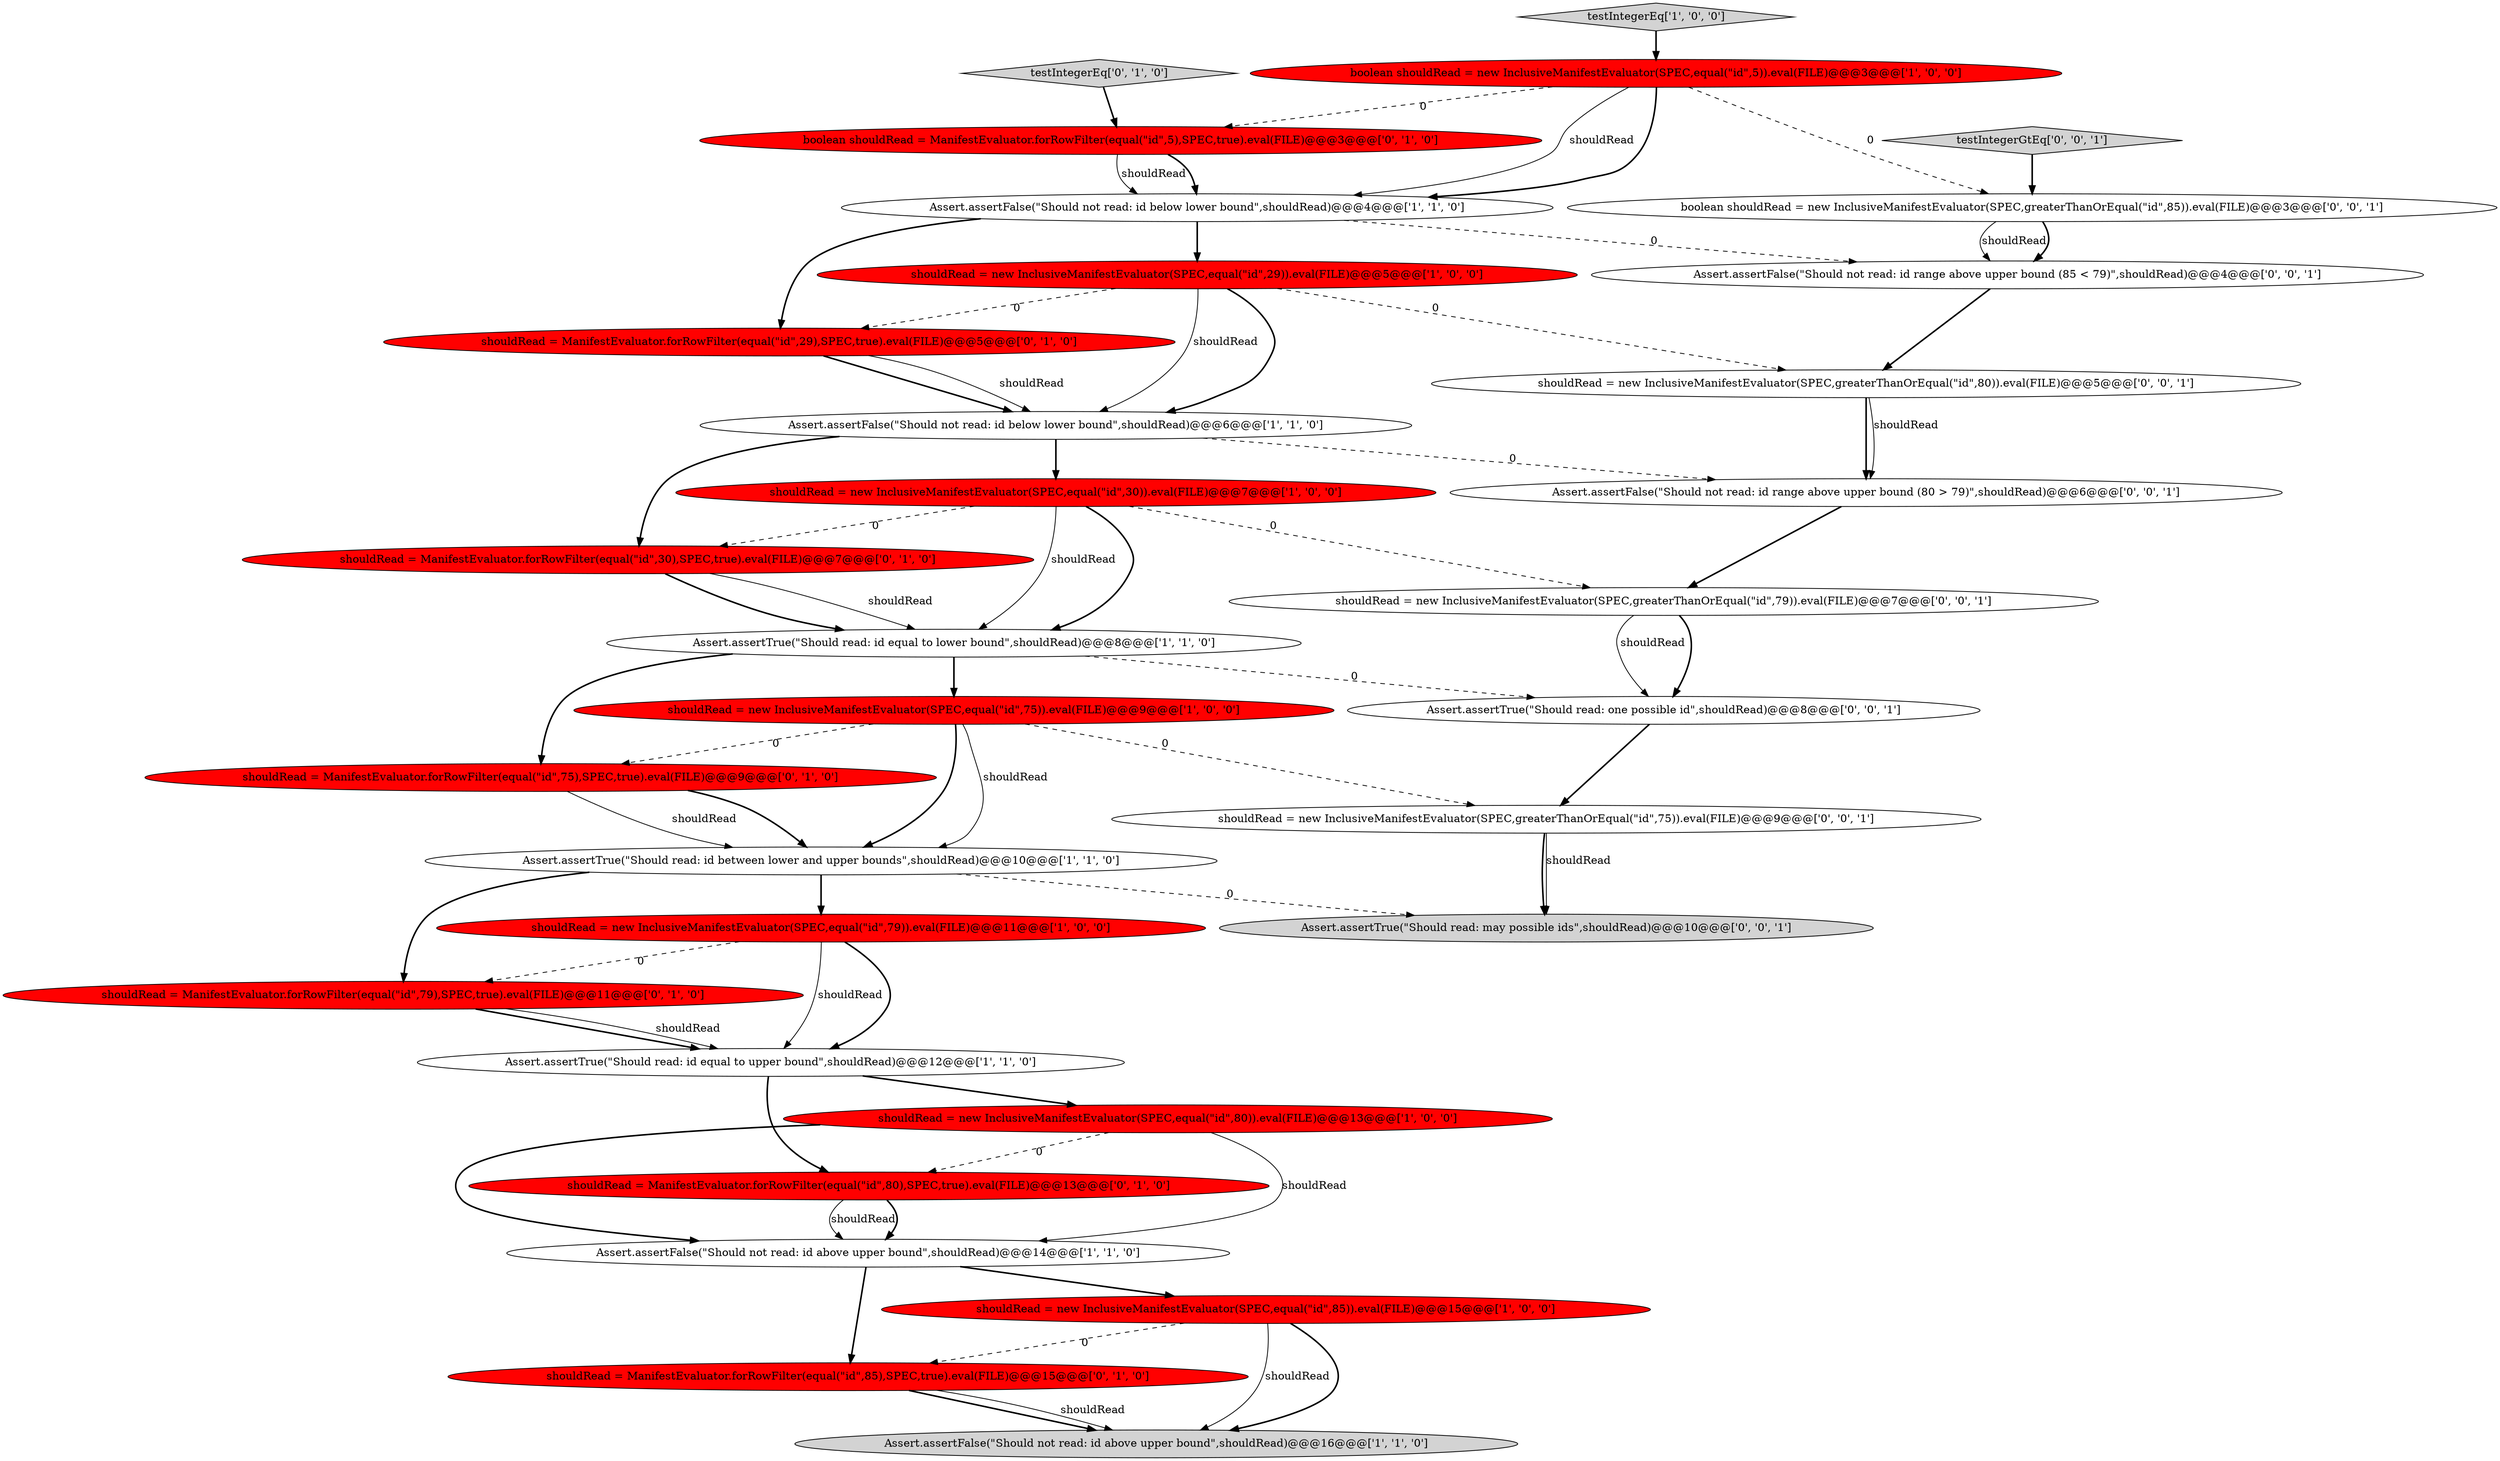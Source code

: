 digraph {
20 [style = filled, label = "shouldRead = ManifestEvaluator.forRowFilter(equal(\"id\",29),SPEC,true).eval(FILE)@@@5@@@['0', '1', '0']", fillcolor = red, shape = ellipse image = "AAA1AAABBB2BBB"];
29 [style = filled, label = "shouldRead = new InclusiveManifestEvaluator(SPEC,greaterThanOrEqual(\"id\",75)).eval(FILE)@@@9@@@['0', '0', '1']", fillcolor = white, shape = ellipse image = "AAA0AAABBB3BBB"];
1 [style = filled, label = "shouldRead = new InclusiveManifestEvaluator(SPEC,equal(\"id\",80)).eval(FILE)@@@13@@@['1', '0', '0']", fillcolor = red, shape = ellipse image = "AAA1AAABBB1BBB"];
28 [style = filled, label = "Assert.assertFalse(\"Should not read: id range above upper bound (85 < 79)\",shouldRead)@@@4@@@['0', '0', '1']", fillcolor = white, shape = ellipse image = "AAA0AAABBB3BBB"];
12 [style = filled, label = "shouldRead = new InclusiveManifestEvaluator(SPEC,equal(\"id\",29)).eval(FILE)@@@5@@@['1', '0', '0']", fillcolor = red, shape = ellipse image = "AAA1AAABBB1BBB"];
11 [style = filled, label = "boolean shouldRead = new InclusiveManifestEvaluator(SPEC,equal(\"id\",5)).eval(FILE)@@@3@@@['1', '0', '0']", fillcolor = red, shape = ellipse image = "AAA1AAABBB1BBB"];
30 [style = filled, label = "shouldRead = new InclusiveManifestEvaluator(SPEC,greaterThanOrEqual(\"id\",79)).eval(FILE)@@@7@@@['0', '0', '1']", fillcolor = white, shape = ellipse image = "AAA0AAABBB3BBB"];
7 [style = filled, label = "Assert.assertFalse(\"Should not read: id above upper bound\",shouldRead)@@@16@@@['1', '1', '0']", fillcolor = lightgray, shape = ellipse image = "AAA0AAABBB1BBB"];
16 [style = filled, label = "shouldRead = ManifestEvaluator.forRowFilter(equal(\"id\",75),SPEC,true).eval(FILE)@@@9@@@['0', '1', '0']", fillcolor = red, shape = ellipse image = "AAA1AAABBB2BBB"];
24 [style = filled, label = "Assert.assertTrue(\"Should read: one possible id\",shouldRead)@@@8@@@['0', '0', '1']", fillcolor = white, shape = ellipse image = "AAA0AAABBB3BBB"];
9 [style = filled, label = "testIntegerEq['1', '0', '0']", fillcolor = lightgray, shape = diamond image = "AAA0AAABBB1BBB"];
18 [style = filled, label = "shouldRead = ManifestEvaluator.forRowFilter(equal(\"id\",79),SPEC,true).eval(FILE)@@@11@@@['0', '1', '0']", fillcolor = red, shape = ellipse image = "AAA1AAABBB2BBB"];
25 [style = filled, label = "boolean shouldRead = new InclusiveManifestEvaluator(SPEC,greaterThanOrEqual(\"id\",85)).eval(FILE)@@@3@@@['0', '0', '1']", fillcolor = white, shape = ellipse image = "AAA0AAABBB3BBB"];
15 [style = filled, label = "shouldRead = ManifestEvaluator.forRowFilter(equal(\"id\",30),SPEC,true).eval(FILE)@@@7@@@['0', '1', '0']", fillcolor = red, shape = ellipse image = "AAA1AAABBB2BBB"];
19 [style = filled, label = "boolean shouldRead = ManifestEvaluator.forRowFilter(equal(\"id\",5),SPEC,true).eval(FILE)@@@3@@@['0', '1', '0']", fillcolor = red, shape = ellipse image = "AAA1AAABBB2BBB"];
5 [style = filled, label = "Assert.assertTrue(\"Should read: id equal to upper bound\",shouldRead)@@@12@@@['1', '1', '0']", fillcolor = white, shape = ellipse image = "AAA0AAABBB1BBB"];
17 [style = filled, label = "shouldRead = ManifestEvaluator.forRowFilter(equal(\"id\",85),SPEC,true).eval(FILE)@@@15@@@['0', '1', '0']", fillcolor = red, shape = ellipse image = "AAA1AAABBB2BBB"];
22 [style = filled, label = "shouldRead = ManifestEvaluator.forRowFilter(equal(\"id\",80),SPEC,true).eval(FILE)@@@13@@@['0', '1', '0']", fillcolor = red, shape = ellipse image = "AAA1AAABBB2BBB"];
14 [style = filled, label = "Assert.assertFalse(\"Should not read: id below lower bound\",shouldRead)@@@6@@@['1', '1', '0']", fillcolor = white, shape = ellipse image = "AAA0AAABBB1BBB"];
21 [style = filled, label = "testIntegerEq['0', '1', '0']", fillcolor = lightgray, shape = diamond image = "AAA0AAABBB2BBB"];
27 [style = filled, label = "Assert.assertFalse(\"Should not read: id range above upper bound (80 > 79)\",shouldRead)@@@6@@@['0', '0', '1']", fillcolor = white, shape = ellipse image = "AAA0AAABBB3BBB"];
6 [style = filled, label = "shouldRead = new InclusiveManifestEvaluator(SPEC,equal(\"id\",85)).eval(FILE)@@@15@@@['1', '0', '0']", fillcolor = red, shape = ellipse image = "AAA1AAABBB1BBB"];
13 [style = filled, label = "Assert.assertFalse(\"Should not read: id above upper bound\",shouldRead)@@@14@@@['1', '1', '0']", fillcolor = white, shape = ellipse image = "AAA0AAABBB1BBB"];
23 [style = filled, label = "shouldRead = new InclusiveManifestEvaluator(SPEC,greaterThanOrEqual(\"id\",80)).eval(FILE)@@@5@@@['0', '0', '1']", fillcolor = white, shape = ellipse image = "AAA0AAABBB3BBB"];
3 [style = filled, label = "shouldRead = new InclusiveManifestEvaluator(SPEC,equal(\"id\",75)).eval(FILE)@@@9@@@['1', '0', '0']", fillcolor = red, shape = ellipse image = "AAA1AAABBB1BBB"];
2 [style = filled, label = "Assert.assertTrue(\"Should read: id between lower and upper bounds\",shouldRead)@@@10@@@['1', '1', '0']", fillcolor = white, shape = ellipse image = "AAA0AAABBB1BBB"];
26 [style = filled, label = "Assert.assertTrue(\"Should read: may possible ids\",shouldRead)@@@10@@@['0', '0', '1']", fillcolor = lightgray, shape = ellipse image = "AAA0AAABBB3BBB"];
0 [style = filled, label = "shouldRead = new InclusiveManifestEvaluator(SPEC,equal(\"id\",30)).eval(FILE)@@@7@@@['1', '0', '0']", fillcolor = red, shape = ellipse image = "AAA1AAABBB1BBB"];
10 [style = filled, label = "Assert.assertFalse(\"Should not read: id below lower bound\",shouldRead)@@@4@@@['1', '1', '0']", fillcolor = white, shape = ellipse image = "AAA0AAABBB1BBB"];
4 [style = filled, label = "shouldRead = new InclusiveManifestEvaluator(SPEC,equal(\"id\",79)).eval(FILE)@@@11@@@['1', '0', '0']", fillcolor = red, shape = ellipse image = "AAA1AAABBB1BBB"];
31 [style = filled, label = "testIntegerGtEq['0', '0', '1']", fillcolor = lightgray, shape = diamond image = "AAA0AAABBB3BBB"];
8 [style = filled, label = "Assert.assertTrue(\"Should read: id equal to lower bound\",shouldRead)@@@8@@@['1', '1', '0']", fillcolor = white, shape = ellipse image = "AAA0AAABBB1BBB"];
3->29 [style = dashed, label="0"];
25->28 [style = solid, label="shouldRead"];
4->18 [style = dashed, label="0"];
8->16 [style = bold, label=""];
30->24 [style = bold, label=""];
10->20 [style = bold, label=""];
25->28 [style = bold, label=""];
31->25 [style = bold, label=""];
12->23 [style = dashed, label="0"];
19->10 [style = solid, label="shouldRead"];
9->11 [style = bold, label=""];
12->20 [style = dashed, label="0"];
29->26 [style = solid, label="shouldRead"];
21->19 [style = bold, label=""];
23->27 [style = bold, label=""];
27->30 [style = bold, label=""];
8->3 [style = bold, label=""];
3->16 [style = dashed, label="0"];
0->15 [style = dashed, label="0"];
10->28 [style = dashed, label="0"];
2->18 [style = bold, label=""];
19->10 [style = bold, label=""];
20->14 [style = bold, label=""];
6->17 [style = dashed, label="0"];
24->29 [style = bold, label=""];
8->24 [style = dashed, label="0"];
16->2 [style = bold, label=""];
2->4 [style = bold, label=""];
14->27 [style = dashed, label="0"];
3->2 [style = solid, label="shouldRead"];
1->13 [style = bold, label=""];
22->13 [style = solid, label="shouldRead"];
30->24 [style = solid, label="shouldRead"];
1->22 [style = dashed, label="0"];
4->5 [style = solid, label="shouldRead"];
29->26 [style = bold, label=""];
17->7 [style = bold, label=""];
5->1 [style = bold, label=""];
13->17 [style = bold, label=""];
6->7 [style = solid, label="shouldRead"];
20->14 [style = solid, label="shouldRead"];
14->0 [style = bold, label=""];
3->2 [style = bold, label=""];
11->19 [style = dashed, label="0"];
11->10 [style = bold, label=""];
17->7 [style = solid, label="shouldRead"];
10->12 [style = bold, label=""];
18->5 [style = bold, label=""];
28->23 [style = bold, label=""];
0->30 [style = dashed, label="0"];
12->14 [style = bold, label=""];
0->8 [style = bold, label=""];
11->25 [style = dashed, label="0"];
14->15 [style = bold, label=""];
11->10 [style = solid, label="shouldRead"];
1->13 [style = solid, label="shouldRead"];
23->27 [style = solid, label="shouldRead"];
13->6 [style = bold, label=""];
18->5 [style = solid, label="shouldRead"];
6->7 [style = bold, label=""];
22->13 [style = bold, label=""];
5->22 [style = bold, label=""];
2->26 [style = dashed, label="0"];
4->5 [style = bold, label=""];
15->8 [style = solid, label="shouldRead"];
16->2 [style = solid, label="shouldRead"];
15->8 [style = bold, label=""];
12->14 [style = solid, label="shouldRead"];
0->8 [style = solid, label="shouldRead"];
}
